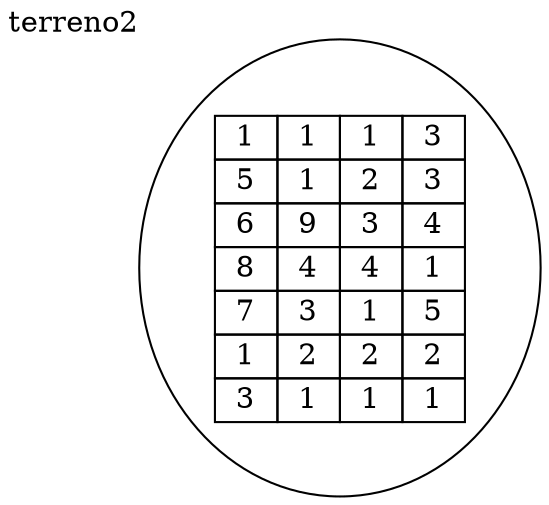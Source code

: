 digraph H {
	a[
		label = <
		<TABLE BORDER = "0" CELLBORDER = "1" CELLSPACING = "0" >
		<TR><TD WIDTH = '30'>1</TD><TD WIDTH = '30'>1</TD><TD WIDTH = '30'>1</TD><TD WIDTH = '30'>3</TD></TR>
<TR><TD WIDTH = '30'>5</TD><TD WIDTH = '30'>1</TD><TD WIDTH = '30'>2</TD><TD WIDTH = '30'>3</TD></TR>
<TR><TD WIDTH = '30'>6</TD><TD WIDTH = '30'>9</TD><TD WIDTH = '30'>3</TD><TD WIDTH = '30'>4</TD></TR>
<TR><TD WIDTH = '30'>8</TD><TD WIDTH = '30'>4</TD><TD WIDTH = '30'>4</TD><TD WIDTH = '30'>1</TD></TR>
<TR><TD WIDTH = '30'>7</TD><TD WIDTH = '30'>3</TD><TD WIDTH = '30'>1</TD><TD WIDTH = '30'>5</TD></TR>
<TR><TD WIDTH = '30'>1</TD><TD WIDTH = '30'>2</TD><TD WIDTH = '30'>2</TD><TD WIDTH = '30'>2</TD></TR>
<TR><TD WIDTH = '30'>3</TD><TD WIDTH = '30'>1</TD><TD WIDTH = '30'>1</TD><TD WIDTH = '30'>1</TD></TR>

		</TABLE >> xlabel = "terreno2"
	]
}